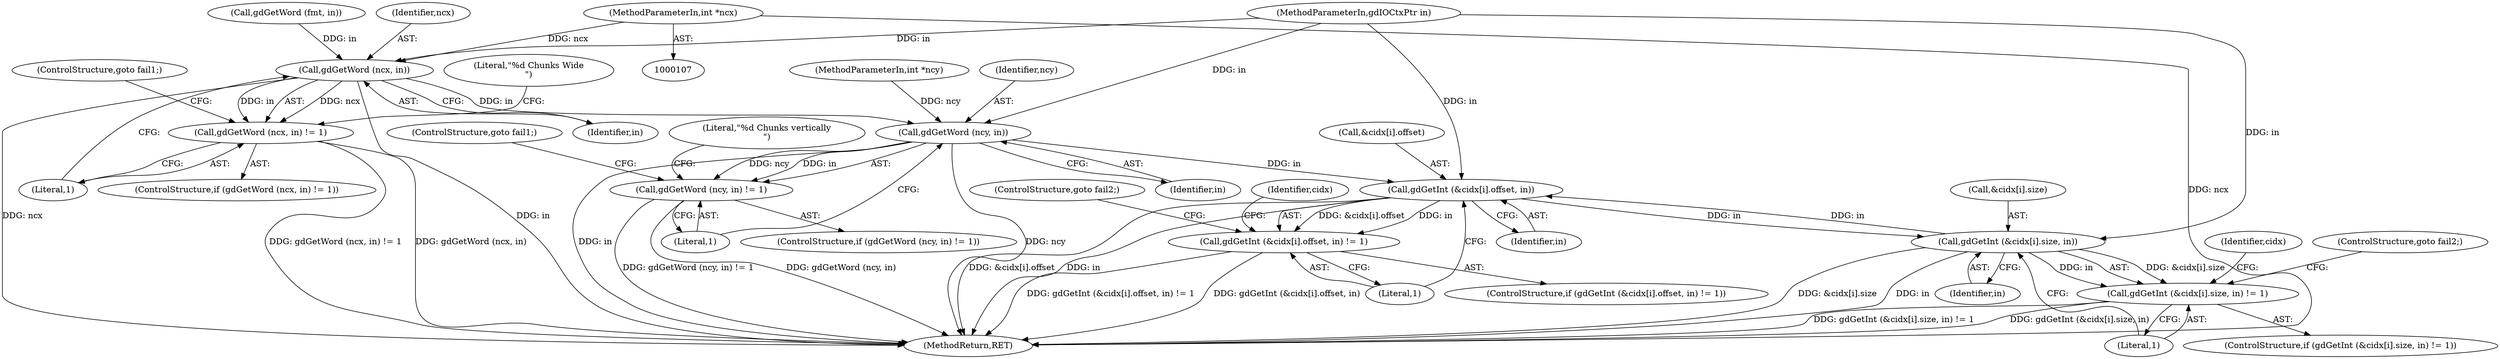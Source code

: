 digraph "0_libgd_69d2fd2c597ffc0c217de1238b9bf4d4bceba8e6@pointer" {
"1000114" [label="(MethodParameterIn,int *ncx)"];
"1000301" [label="(Call,gdGetWord (ncx, in))"];
"1000300" [label="(Call,gdGetWord (ncx, in) != 1)"];
"1000314" [label="(Call,gdGetWord (ncy, in))"];
"1000313" [label="(Call,gdGetWord (ncy, in) != 1)"];
"1000410" [label="(Call,gdGetInt (&cidx[i].offset, in))"];
"1000409" [label="(Call,gdGetInt (&cidx[i].offset, in) != 1)"];
"1000423" [label="(Call,gdGetInt (&cidx[i].size, in))"];
"1000422" [label="(Call,gdGetInt (&cidx[i].size, in) != 1)"];
"1000306" [label="(ControlStructure,goto fail1;)"];
"1000301" [label="(Call,gdGetWord (ncx, in))"];
"1000431" [label="(Literal,1)"];
"1000322" [label="(Literal,\"%d Chunks vertically\n\")"];
"1000411" [label="(Call,&cidx[i].offset)"];
"1000313" [label="(Call,gdGetWord (ncy, in) != 1)"];
"1000418" [label="(Literal,1)"];
"1000430" [label="(Identifier,in)"];
"1000439" [label="(Identifier,cidx)"];
"1000317" [label="(Literal,1)"];
"1000114" [label="(MethodParameterIn,int *ncx)"];
"1000319" [label="(ControlStructure,goto fail1;)"];
"1000433" [label="(ControlStructure,goto fail2;)"];
"1000299" [label="(ControlStructure,if (gdGetWord (ncx, in) != 1))"];
"1000115" [label="(MethodParameterIn,int *ncy)"];
"1000303" [label="(Identifier,in)"];
"1000314" [label="(Call,gdGetWord (ncy, in))"];
"1000424" [label="(Call,&cidx[i].size)"];
"1000423" [label="(Call,gdGetInt (&cidx[i].size, in))"];
"1000304" [label="(Literal,1)"];
"1000420" [label="(ControlStructure,goto fail2;)"];
"1000261" [label="(Call,gdGetWord (fmt, in))"];
"1000417" [label="(Identifier,in)"];
"1000466" [label="(MethodReturn,RET)"];
"1000312" [label="(ControlStructure,if (gdGetWord (ncy, in) != 1))"];
"1000410" [label="(Call,gdGetInt (&cidx[i].offset, in))"];
"1000315" [label="(Identifier,ncy)"];
"1000421" [label="(ControlStructure,if (gdGetInt (&cidx[i].size, in) != 1))"];
"1000408" [label="(ControlStructure,if (gdGetInt (&cidx[i].offset, in) != 1))"];
"1000108" [label="(MethodParameterIn,gdIOCtxPtr in)"];
"1000302" [label="(Identifier,ncx)"];
"1000427" [label="(Identifier,cidx)"];
"1000316" [label="(Identifier,in)"];
"1000300" [label="(Call,gdGetWord (ncx, in) != 1)"];
"1000309" [label="(Literal,\"%d Chunks Wide\n\")"];
"1000409" [label="(Call,gdGetInt (&cidx[i].offset, in) != 1)"];
"1000422" [label="(Call,gdGetInt (&cidx[i].size, in) != 1)"];
"1000114" -> "1000107"  [label="AST: "];
"1000114" -> "1000466"  [label="DDG: ncx"];
"1000114" -> "1000301"  [label="DDG: ncx"];
"1000301" -> "1000300"  [label="AST: "];
"1000301" -> "1000303"  [label="CFG: "];
"1000302" -> "1000301"  [label="AST: "];
"1000303" -> "1000301"  [label="AST: "];
"1000304" -> "1000301"  [label="CFG: "];
"1000301" -> "1000466"  [label="DDG: in"];
"1000301" -> "1000466"  [label="DDG: ncx"];
"1000301" -> "1000300"  [label="DDG: ncx"];
"1000301" -> "1000300"  [label="DDG: in"];
"1000261" -> "1000301"  [label="DDG: in"];
"1000108" -> "1000301"  [label="DDG: in"];
"1000301" -> "1000314"  [label="DDG: in"];
"1000300" -> "1000299"  [label="AST: "];
"1000300" -> "1000304"  [label="CFG: "];
"1000304" -> "1000300"  [label="AST: "];
"1000306" -> "1000300"  [label="CFG: "];
"1000309" -> "1000300"  [label="CFG: "];
"1000300" -> "1000466"  [label="DDG: gdGetWord (ncx, in)"];
"1000300" -> "1000466"  [label="DDG: gdGetWord (ncx, in) != 1"];
"1000314" -> "1000313"  [label="AST: "];
"1000314" -> "1000316"  [label="CFG: "];
"1000315" -> "1000314"  [label="AST: "];
"1000316" -> "1000314"  [label="AST: "];
"1000317" -> "1000314"  [label="CFG: "];
"1000314" -> "1000466"  [label="DDG: ncy"];
"1000314" -> "1000466"  [label="DDG: in"];
"1000314" -> "1000313"  [label="DDG: ncy"];
"1000314" -> "1000313"  [label="DDG: in"];
"1000115" -> "1000314"  [label="DDG: ncy"];
"1000108" -> "1000314"  [label="DDG: in"];
"1000314" -> "1000410"  [label="DDG: in"];
"1000313" -> "1000312"  [label="AST: "];
"1000313" -> "1000317"  [label="CFG: "];
"1000317" -> "1000313"  [label="AST: "];
"1000319" -> "1000313"  [label="CFG: "];
"1000322" -> "1000313"  [label="CFG: "];
"1000313" -> "1000466"  [label="DDG: gdGetWord (ncy, in) != 1"];
"1000313" -> "1000466"  [label="DDG: gdGetWord (ncy, in)"];
"1000410" -> "1000409"  [label="AST: "];
"1000410" -> "1000417"  [label="CFG: "];
"1000411" -> "1000410"  [label="AST: "];
"1000417" -> "1000410"  [label="AST: "];
"1000418" -> "1000410"  [label="CFG: "];
"1000410" -> "1000466"  [label="DDG: &cidx[i].offset"];
"1000410" -> "1000466"  [label="DDG: in"];
"1000410" -> "1000409"  [label="DDG: &cidx[i].offset"];
"1000410" -> "1000409"  [label="DDG: in"];
"1000423" -> "1000410"  [label="DDG: in"];
"1000108" -> "1000410"  [label="DDG: in"];
"1000410" -> "1000423"  [label="DDG: in"];
"1000409" -> "1000408"  [label="AST: "];
"1000409" -> "1000418"  [label="CFG: "];
"1000418" -> "1000409"  [label="AST: "];
"1000420" -> "1000409"  [label="CFG: "];
"1000427" -> "1000409"  [label="CFG: "];
"1000409" -> "1000466"  [label="DDG: gdGetInt (&cidx[i].offset, in) != 1"];
"1000409" -> "1000466"  [label="DDG: gdGetInt (&cidx[i].offset, in)"];
"1000423" -> "1000422"  [label="AST: "];
"1000423" -> "1000430"  [label="CFG: "];
"1000424" -> "1000423"  [label="AST: "];
"1000430" -> "1000423"  [label="AST: "];
"1000431" -> "1000423"  [label="CFG: "];
"1000423" -> "1000466"  [label="DDG: &cidx[i].size"];
"1000423" -> "1000466"  [label="DDG: in"];
"1000423" -> "1000422"  [label="DDG: &cidx[i].size"];
"1000423" -> "1000422"  [label="DDG: in"];
"1000108" -> "1000423"  [label="DDG: in"];
"1000422" -> "1000421"  [label="AST: "];
"1000422" -> "1000431"  [label="CFG: "];
"1000431" -> "1000422"  [label="AST: "];
"1000433" -> "1000422"  [label="CFG: "];
"1000439" -> "1000422"  [label="CFG: "];
"1000422" -> "1000466"  [label="DDG: gdGetInt (&cidx[i].size, in)"];
"1000422" -> "1000466"  [label="DDG: gdGetInt (&cidx[i].size, in) != 1"];
}

